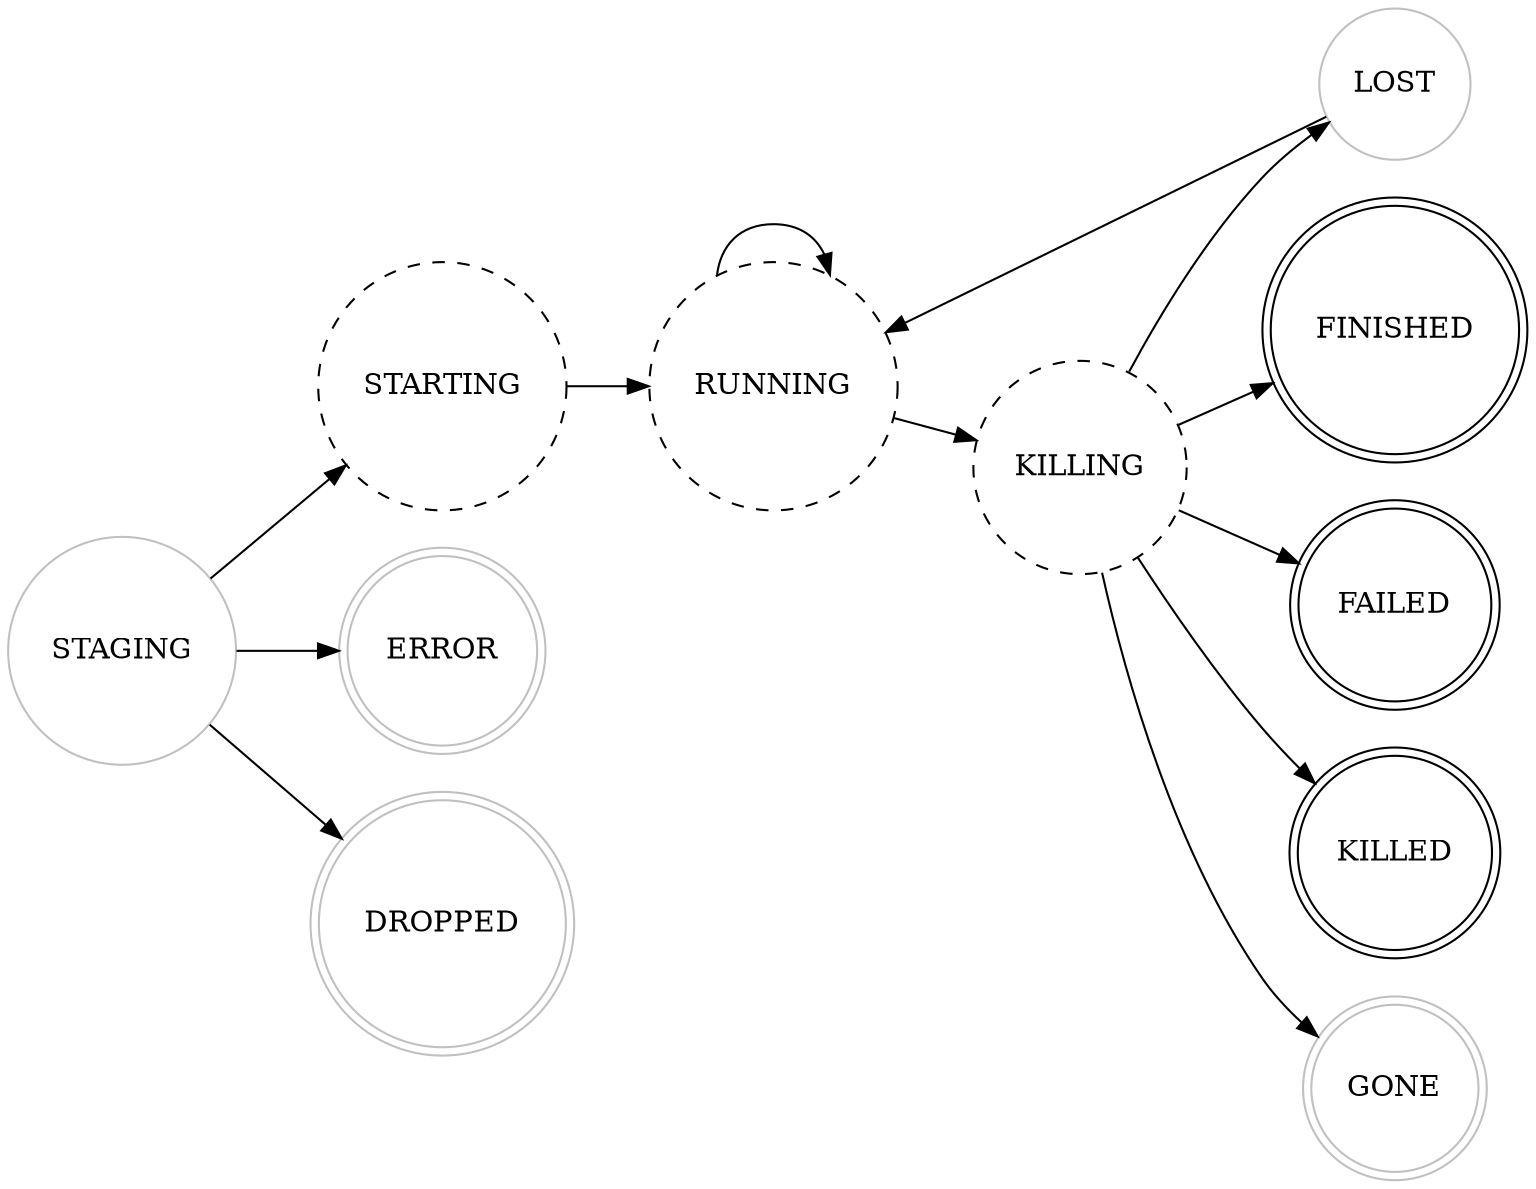 digraph G {
rankdir=LR;

STAGING [shape=circle, color="grey"];
STARTING [shape=circle, style=dashed];
RUNNING [shape=circle, style=dashed];
KILLING [shape=circle, style=dashed];
LOST [shape=circle, color="grey"];


FINISHED [shape=doublecircle];
FAILED [shape=doublecircle];
KILLED [shape=doublecircle];
ERROR [shape=doublecircle, color="grey"];
DROPPED [shape=doublecircle, color="grey"];
GONE [shape=doublecircle, color="grey"];

STAGING -> STARTING;
STARTING -> RUNNING;
RUNNING -> KILLING;
RUNNING -> RUNNING;
KILLING -> FAILED;
KILLING -> KILLED;
STAGING -> ERROR;
KILLING -> LOST;
STAGING -> DROPPED;
KILLING -> GONE;
KILLING -> FINISHED;
LOST -> RUNNING;

}
